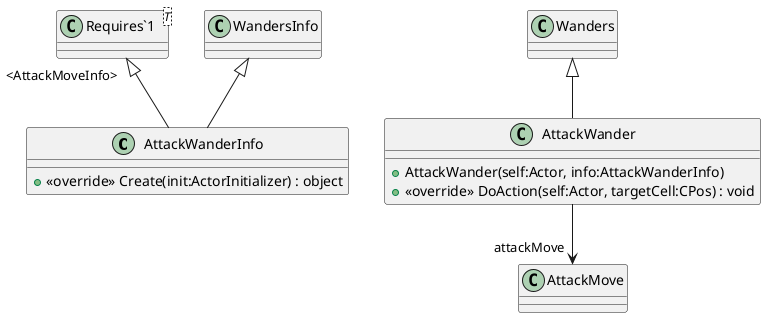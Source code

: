 @startuml
class AttackWanderInfo {
    + <<override>> Create(init:ActorInitializer) : object
}
class AttackWander {
    + AttackWander(self:Actor, info:AttackWanderInfo)
    + <<override>> DoAction(self:Actor, targetCell:CPos) : void
}
class "Requires`1"<T> {
}
WandersInfo <|-- AttackWanderInfo
"Requires`1" "<AttackMoveInfo>" <|-- AttackWanderInfo
Wanders <|-- AttackWander
AttackWander --> "attackMove" AttackMove
@enduml
